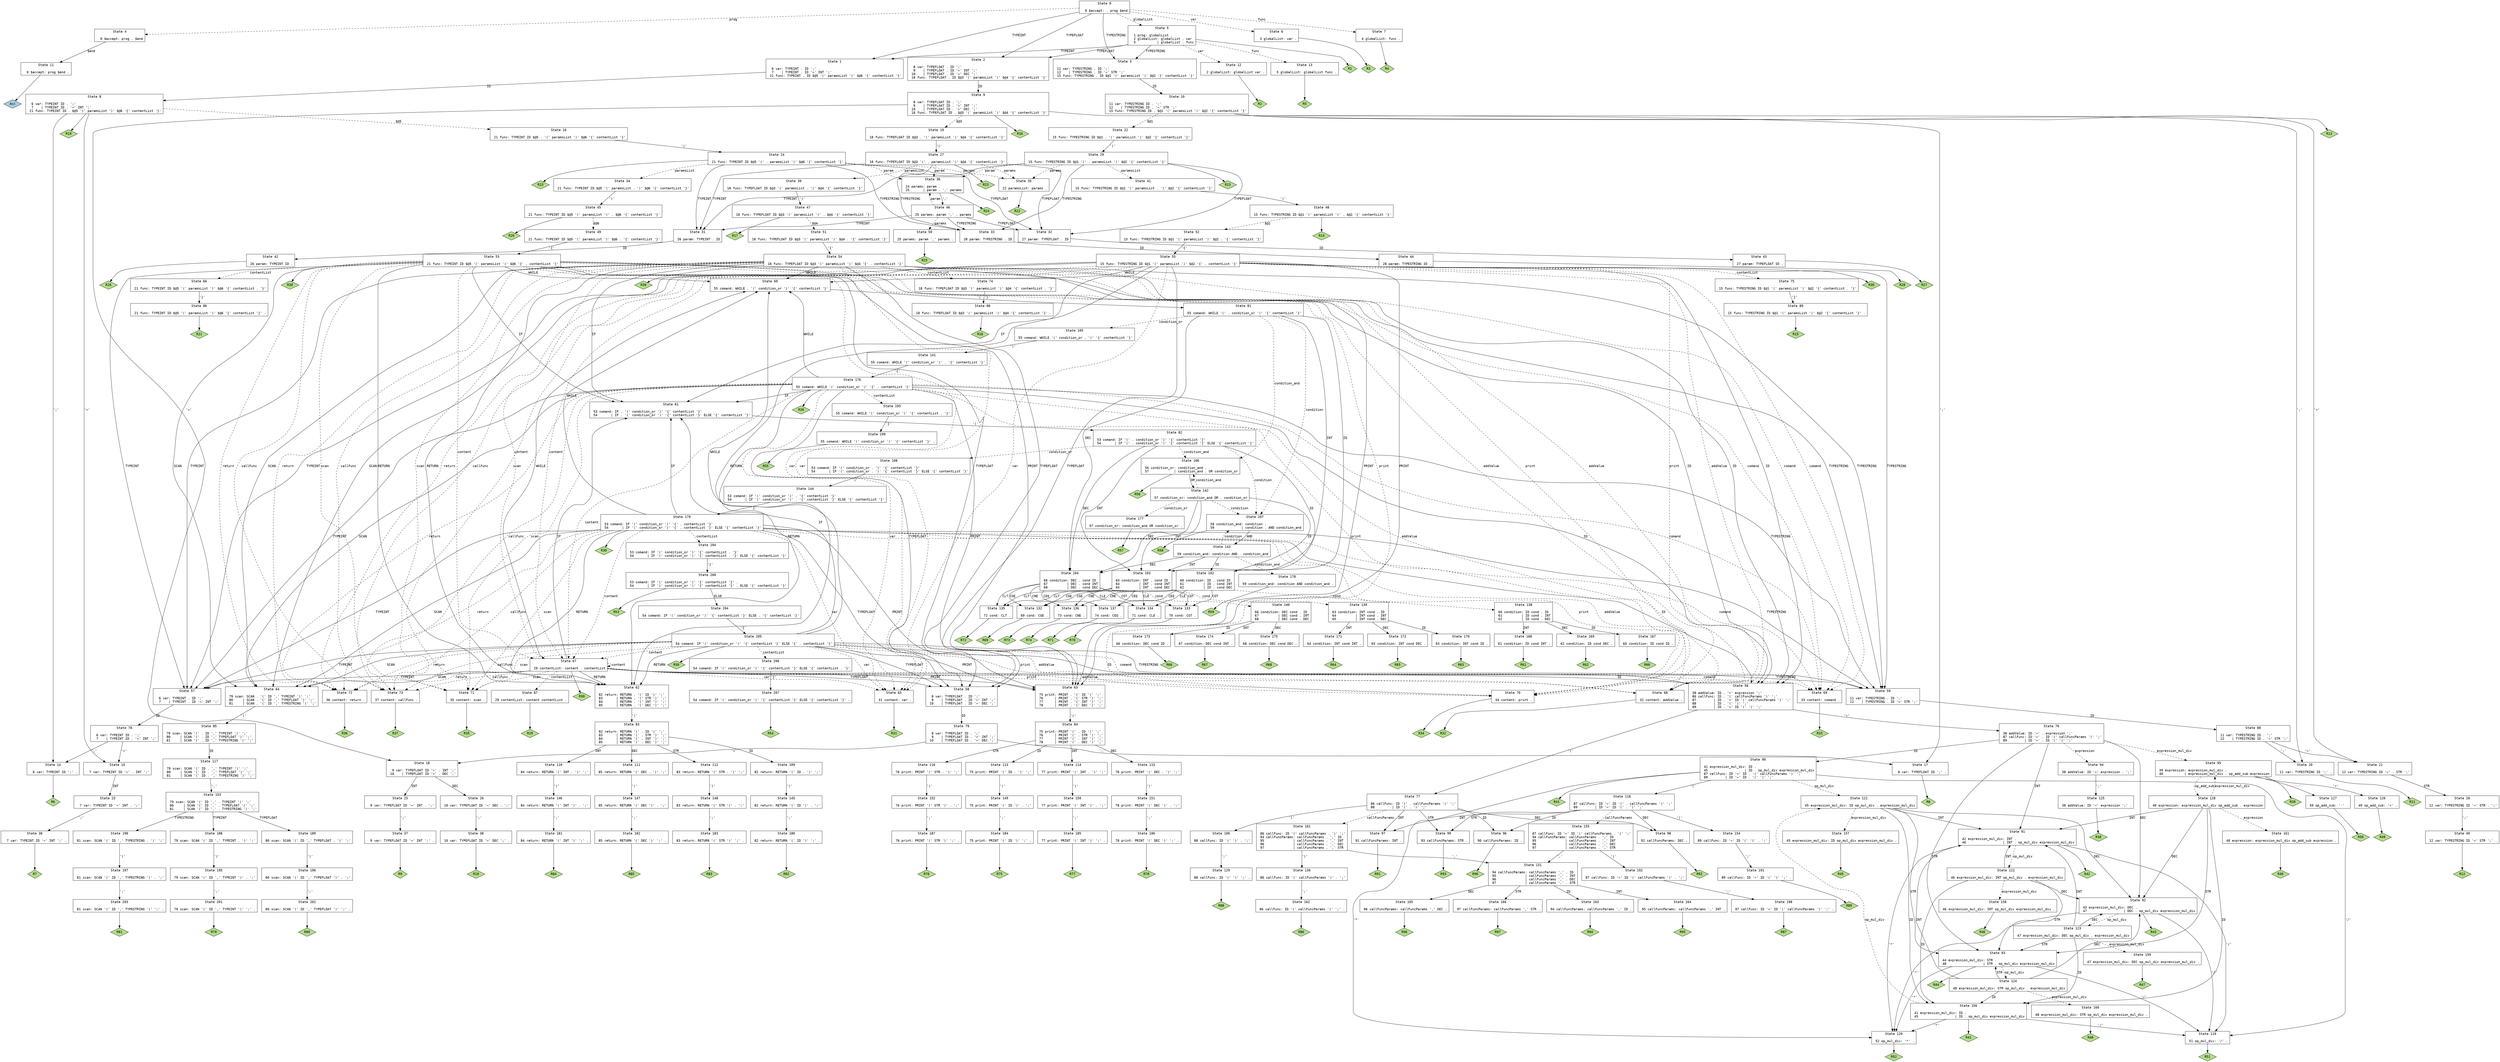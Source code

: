 // Generated by GNU Bison 3.5.1.
// Report bugs to <bug-bison@gnu.org>.
// Home page: <https://www.gnu.org/software/bison/>.

digraph "lang.y"
{
  node [fontname = courier, shape = box, colorscheme = paired6]
  edge [fontname = courier]

  0 [label="State 0\n\l  0 $accept: . prog $end\l"]
  0 -> 1 [style=solid label="TYPEINT"]
  0 -> 2 [style=solid label="TYPEFLOAT"]
  0 -> 3 [style=solid label="TYPESTRING"]
  0 -> 4 [style=dashed label="prog"]
  0 -> 5 [style=dashed label="globalList"]
  0 -> 6 [style=dashed label="var"]
  0 -> 7 [style=dashed label="func"]
  1 [label="State 1\n\l  6 var: TYPEINT . ID ';'\l  7    | TYPEINT . ID '=' INT ';'\l 21 func: TYPEINT . ID $@5 '(' paramsList ')' $@6 '{' contentList '}'\l"]
  1 -> 8 [style=solid label="ID"]
  2 [label="State 2\n\l  8 var: TYPEFLOAT . ID ';'\l  9    | TYPEFLOAT . ID '=' INT ';'\l 10    | TYPEFLOAT . ID '=' DEC ';'\l 18 func: TYPEFLOAT . ID $@3 '(' paramsList ')' $@4 '{' contentList '}'\l"]
  2 -> 9 [style=solid label="ID"]
  3 [label="State 3\n\l 11 var: TYPESTRING . ID ';'\l 12    | TYPESTRING . ID '=' STR ';'\l 15 func: TYPESTRING . ID $@1 '(' paramsList ')' $@2 '{' contentList '}'\l"]
  3 -> 10 [style=solid label="ID"]
  4 [label="State 4\n\l  0 $accept: prog . $end\l"]
  4 -> 11 [style=solid label="$end"]
  5 [label="State 5\n\l  1 prog: globalList .\l  2 globalList: globalList . var\l  5           | globalList . func\l"]
  5 -> 1 [style=solid label="TYPEINT"]
  5 -> 2 [style=solid label="TYPEFLOAT"]
  5 -> 3 [style=solid label="TYPESTRING"]
  5 -> 12 [style=dashed label="var"]
  5 -> 13 [style=dashed label="func"]
  5 -> "5R1" [style=solid]
 "5R1" [label="R1", fillcolor=3, shape=diamond, style=filled]
  6 [label="State 6\n\l  3 globalList: var .\l"]
  6 -> "6R3" [style=solid]
 "6R3" [label="R3", fillcolor=3, shape=diamond, style=filled]
  7 [label="State 7\n\l  4 globalList: func .\l"]
  7 -> "7R4" [style=solid]
 "7R4" [label="R4", fillcolor=3, shape=diamond, style=filled]
  8 [label="State 8\n\l  6 var: TYPEINT ID . ';'\l  7    | TYPEINT ID . '=' INT ';'\l 21 func: TYPEINT ID . $@5 '(' paramsList ')' $@6 '{' contentList '}'\l"]
  8 -> 14 [style=solid label="';'"]
  8 -> 15 [style=solid label="'='"]
  8 -> 16 [style=dashed label="$@5"]
  8 -> "8R19" [style=solid]
 "8R19" [label="R19", fillcolor=3, shape=diamond, style=filled]
  9 [label="State 9\n\l  8 var: TYPEFLOAT ID . ';'\l  9    | TYPEFLOAT ID . '=' INT ';'\l 10    | TYPEFLOAT ID . '=' DEC ';'\l 18 func: TYPEFLOAT ID . $@3 '(' paramsList ')' $@4 '{' contentList '}'\l"]
  9 -> 17 [style=solid label="';'"]
  9 -> 18 [style=solid label="'='"]
  9 -> 19 [style=dashed label="$@3"]
  9 -> "9R16" [style=solid]
 "9R16" [label="R16", fillcolor=3, shape=diamond, style=filled]
  10 [label="State 10\n\l 11 var: TYPESTRING ID . ';'\l 12    | TYPESTRING ID . '=' STR ';'\l 15 func: TYPESTRING ID . $@1 '(' paramsList ')' $@2 '{' contentList '}'\l"]
  10 -> 20 [style=solid label="';'"]
  10 -> 21 [style=solid label="'='"]
  10 -> 22 [style=dashed label="$@1"]
  10 -> "10R13" [style=solid]
 "10R13" [label="R13", fillcolor=3, shape=diamond, style=filled]
  11 [label="State 11\n\l  0 $accept: prog $end .\l"]
  11 -> "11R0" [style=solid]
 "11R0" [label="Acc", fillcolor=1, shape=diamond, style=filled]
  12 [label="State 12\n\l  2 globalList: globalList var .\l"]
  12 -> "12R2" [style=solid]
 "12R2" [label="R2", fillcolor=3, shape=diamond, style=filled]
  13 [label="State 13\n\l  5 globalList: globalList func .\l"]
  13 -> "13R5" [style=solid]
 "13R5" [label="R5", fillcolor=3, shape=diamond, style=filled]
  14 [label="State 14\n\l  6 var: TYPEINT ID ';' .\l"]
  14 -> "14R6" [style=solid]
 "14R6" [label="R6", fillcolor=3, shape=diamond, style=filled]
  15 [label="State 15\n\l  7 var: TYPEINT ID '=' . INT ';'\l"]
  15 -> 23 [style=solid label="INT"]
  16 [label="State 16\n\l 21 func: TYPEINT ID $@5 . '(' paramsList ')' $@6 '{' contentList '}'\l"]
  16 -> 24 [style=solid label="'('"]
  17 [label="State 17\n\l  8 var: TYPEFLOAT ID ';' .\l"]
  17 -> "17R8" [style=solid]
 "17R8" [label="R8", fillcolor=3, shape=diamond, style=filled]
  18 [label="State 18\n\l  9 var: TYPEFLOAT ID '=' . INT ';'\l 10    | TYPEFLOAT ID '=' . DEC ';'\l"]
  18 -> 25 [style=solid label="INT"]
  18 -> 26 [style=solid label="DEC"]
  19 [label="State 19\n\l 18 func: TYPEFLOAT ID $@3 . '(' paramsList ')' $@4 '{' contentList '}'\l"]
  19 -> 27 [style=solid label="'('"]
  20 [label="State 20\n\l 11 var: TYPESTRING ID ';' .\l"]
  20 -> "20R11" [style=solid]
 "20R11" [label="R11", fillcolor=3, shape=diamond, style=filled]
  21 [label="State 21\n\l 12 var: TYPESTRING ID '=' . STR ';'\l"]
  21 -> 28 [style=solid label="STR"]
  22 [label="State 22\n\l 15 func: TYPESTRING ID $@1 . '(' paramsList ')' $@2 '{' contentList '}'\l"]
  22 -> 29 [style=solid label="'('"]
  23 [label="State 23\n\l  7 var: TYPEINT ID '=' INT . ';'\l"]
  23 -> 30 [style=solid label="';'"]
  24 [label="State 24\n\l 21 func: TYPEINT ID $@5 '(' . paramsList ')' $@6 '{' contentList '}'\l"]
  24 -> 31 [style=solid label="TYPEINT"]
  24 -> 32 [style=solid label="TYPEFLOAT"]
  24 -> 33 [style=solid label="TYPESTRING"]
  24 -> 34 [style=dashed label="paramsList"]
  24 -> 35 [style=dashed label="params"]
  24 -> 36 [style=dashed label="param"]
  24 -> "24R23" [style=solid]
 "24R23" [label="R23", fillcolor=3, shape=diamond, style=filled]
  25 [label="State 25\n\l  9 var: TYPEFLOAT ID '=' INT . ';'\l"]
  25 -> 37 [style=solid label="';'"]
  26 [label="State 26\n\l 10 var: TYPEFLOAT ID '=' DEC . ';'\l"]
  26 -> 38 [style=solid label="';'"]
  27 [label="State 27\n\l 18 func: TYPEFLOAT ID $@3 '(' . paramsList ')' $@4 '{' contentList '}'\l"]
  27 -> 31 [style=solid label="TYPEINT"]
  27 -> 32 [style=solid label="TYPEFLOAT"]
  27 -> 33 [style=solid label="TYPESTRING"]
  27 -> 39 [style=dashed label="paramsList"]
  27 -> 35 [style=dashed label="params"]
  27 -> 36 [style=dashed label="param"]
  27 -> "27R23" [style=solid]
 "27R23" [label="R23", fillcolor=3, shape=diamond, style=filled]
  28 [label="State 28\n\l 12 var: TYPESTRING ID '=' STR . ';'\l"]
  28 -> 40 [style=solid label="';'"]
  29 [label="State 29\n\l 15 func: TYPESTRING ID $@1 '(' . paramsList ')' $@2 '{' contentList '}'\l"]
  29 -> 31 [style=solid label="TYPEINT"]
  29 -> 32 [style=solid label="TYPEFLOAT"]
  29 -> 33 [style=solid label="TYPESTRING"]
  29 -> 41 [style=dashed label="paramsList"]
  29 -> 35 [style=dashed label="params"]
  29 -> 36 [style=dashed label="param"]
  29 -> "29R23" [style=solid]
 "29R23" [label="R23", fillcolor=3, shape=diamond, style=filled]
  30 [label="State 30\n\l  7 var: TYPEINT ID '=' INT ';' .\l"]
  30 -> "30R7" [style=solid]
 "30R7" [label="R7", fillcolor=3, shape=diamond, style=filled]
  31 [label="State 31\n\l 26 param: TYPEINT . ID\l"]
  31 -> 42 [style=solid label="ID"]
  32 [label="State 32\n\l 27 param: TYPEFLOAT . ID\l"]
  32 -> 43 [style=solid label="ID"]
  33 [label="State 33\n\l 28 param: TYPESTRING . ID\l"]
  33 -> 44 [style=solid label="ID"]
  34 [label="State 34\n\l 21 func: TYPEINT ID $@5 '(' paramsList . ')' $@6 '{' contentList '}'\l"]
  34 -> 45 [style=solid label="')'"]
  35 [label="State 35\n\l 22 paramsList: params .\l"]
  35 -> "35R22" [style=solid]
 "35R22" [label="R22", fillcolor=3, shape=diamond, style=filled]
  36 [label="State 36\n\l 24 params: param .\l 25       | param . ',' params\l"]
  36 -> 46 [style=solid label="','"]
  36 -> "36R24" [style=solid]
 "36R24" [label="R24", fillcolor=3, shape=diamond, style=filled]
  37 [label="State 37\n\l  9 var: TYPEFLOAT ID '=' INT ';' .\l"]
  37 -> "37R9" [style=solid]
 "37R9" [label="R9", fillcolor=3, shape=diamond, style=filled]
  38 [label="State 38\n\l 10 var: TYPEFLOAT ID '=' DEC ';' .\l"]
  38 -> "38R10" [style=solid]
 "38R10" [label="R10", fillcolor=3, shape=diamond, style=filled]
  39 [label="State 39\n\l 18 func: TYPEFLOAT ID $@3 '(' paramsList . ')' $@4 '{' contentList '}'\l"]
  39 -> 47 [style=solid label="')'"]
  40 [label="State 40\n\l 12 var: TYPESTRING ID '=' STR ';' .\l"]
  40 -> "40R12" [style=solid]
 "40R12" [label="R12", fillcolor=3, shape=diamond, style=filled]
  41 [label="State 41\n\l 15 func: TYPESTRING ID $@1 '(' paramsList . ')' $@2 '{' contentList '}'\l"]
  41 -> 48 [style=solid label="')'"]
  42 [label="State 42\n\l 26 param: TYPEINT ID .\l"]
  42 -> "42R26" [style=solid]
 "42R26" [label="R26", fillcolor=3, shape=diamond, style=filled]
  43 [label="State 43\n\l 27 param: TYPEFLOAT ID .\l"]
  43 -> "43R27" [style=solid]
 "43R27" [label="R27", fillcolor=3, shape=diamond, style=filled]
  44 [label="State 44\n\l 28 param: TYPESTRING ID .\l"]
  44 -> "44R28" [style=solid]
 "44R28" [label="R28", fillcolor=3, shape=diamond, style=filled]
  45 [label="State 45\n\l 21 func: TYPEINT ID $@5 '(' paramsList ')' . $@6 '{' contentList '}'\l"]
  45 -> 49 [style=dashed label="$@6"]
  45 -> "45R20" [style=solid]
 "45R20" [label="R20", fillcolor=3, shape=diamond, style=filled]
  46 [label="State 46\n\l 25 params: param ',' . params\l"]
  46 -> 31 [style=solid label="TYPEINT"]
  46 -> 32 [style=solid label="TYPEFLOAT"]
  46 -> 33 [style=solid label="TYPESTRING"]
  46 -> 50 [style=dashed label="params"]
  46 -> 36 [style=dashed label="param"]
  47 [label="State 47\n\l 18 func: TYPEFLOAT ID $@3 '(' paramsList ')' . $@4 '{' contentList '}'\l"]
  47 -> 51 [style=dashed label="$@4"]
  47 -> "47R17" [style=solid]
 "47R17" [label="R17", fillcolor=3, shape=diamond, style=filled]
  48 [label="State 48\n\l 15 func: TYPESTRING ID $@1 '(' paramsList ')' . $@2 '{' contentList '}'\l"]
  48 -> 52 [style=dashed label="$@2"]
  48 -> "48R14" [style=solid]
 "48R14" [label="R14", fillcolor=3, shape=diamond, style=filled]
  49 [label="State 49\n\l 21 func: TYPEINT ID $@5 '(' paramsList ')' $@6 . '{' contentList '}'\l"]
  49 -> 53 [style=solid label="'{'"]
  50 [label="State 50\n\l 25 params: param ',' params .\l"]
  50 -> "50R25" [style=solid]
 "50R25" [label="R25", fillcolor=3, shape=diamond, style=filled]
  51 [label="State 51\n\l 18 func: TYPEFLOAT ID $@3 '(' paramsList ')' $@4 . '{' contentList '}'\l"]
  51 -> 54 [style=solid label="'{'"]
  52 [label="State 52\n\l 15 func: TYPESTRING ID $@1 '(' paramsList ')' $@2 . '{' contentList '}'\l"]
  52 -> 55 [style=solid label="'{'"]
  53 [label="State 53\n\l 21 func: TYPEINT ID $@5 '(' paramsList ')' $@6 '{' . contentList '}'\l"]
  53 -> 56 [style=solid label="ID"]
  53 -> 57 [style=solid label="TYPEINT"]
  53 -> 58 [style=solid label="TYPEFLOAT"]
  53 -> 59 [style=solid label="TYPESTRING"]
  53 -> 60 [style=solid label="WHILE"]
  53 -> 61 [style=solid label="IF"]
  53 -> 62 [style=solid label="RETURN"]
  53 -> 63 [style=solid label="PRINT"]
  53 -> 64 [style=solid label="SCAN"]
  53 -> 65 [style=dashed label="var"]
  53 -> 66 [style=dashed label="contentList"]
  53 -> 67 [style=dashed label="content"]
  53 -> 68 [style=dashed label="addValue"]
  53 -> 69 [style=dashed label="comand"]
  53 -> 70 [style=dashed label="print"]
  53 -> 71 [style=dashed label="scan"]
  53 -> 72 [style=dashed label="return"]
  53 -> 73 [style=dashed label="callFunc"]
  53 -> "53R30" [style=solid]
 "53R30" [label="R30", fillcolor=3, shape=diamond, style=filled]
  54 [label="State 54\n\l 18 func: TYPEFLOAT ID $@3 '(' paramsList ')' $@4 '{' . contentList '}'\l"]
  54 -> 56 [style=solid label="ID"]
  54 -> 57 [style=solid label="TYPEINT"]
  54 -> 58 [style=solid label="TYPEFLOAT"]
  54 -> 59 [style=solid label="TYPESTRING"]
  54 -> 60 [style=solid label="WHILE"]
  54 -> 61 [style=solid label="IF"]
  54 -> 62 [style=solid label="RETURN"]
  54 -> 63 [style=solid label="PRINT"]
  54 -> 64 [style=solid label="SCAN"]
  54 -> 65 [style=dashed label="var"]
  54 -> 74 [style=dashed label="contentList"]
  54 -> 67 [style=dashed label="content"]
  54 -> 68 [style=dashed label="addValue"]
  54 -> 69 [style=dashed label="comand"]
  54 -> 70 [style=dashed label="print"]
  54 -> 71 [style=dashed label="scan"]
  54 -> 72 [style=dashed label="return"]
  54 -> 73 [style=dashed label="callFunc"]
  54 -> "54R30" [style=solid]
 "54R30" [label="R30", fillcolor=3, shape=diamond, style=filled]
  55 [label="State 55\n\l 15 func: TYPESTRING ID $@1 '(' paramsList ')' $@2 '{' . contentList '}'\l"]
  55 -> 56 [style=solid label="ID"]
  55 -> 57 [style=solid label="TYPEINT"]
  55 -> 58 [style=solid label="TYPEFLOAT"]
  55 -> 59 [style=solid label="TYPESTRING"]
  55 -> 60 [style=solid label="WHILE"]
  55 -> 61 [style=solid label="IF"]
  55 -> 62 [style=solid label="RETURN"]
  55 -> 63 [style=solid label="PRINT"]
  55 -> 64 [style=solid label="SCAN"]
  55 -> 65 [style=dashed label="var"]
  55 -> 75 [style=dashed label="contentList"]
  55 -> 67 [style=dashed label="content"]
  55 -> 68 [style=dashed label="addValue"]
  55 -> 69 [style=dashed label="comand"]
  55 -> 70 [style=dashed label="print"]
  55 -> 71 [style=dashed label="scan"]
  55 -> 72 [style=dashed label="return"]
  55 -> 73 [style=dashed label="callFunc"]
  55 -> "55R30" [style=solid]
 "55R30" [label="R30", fillcolor=3, shape=diamond, style=filled]
  56 [label="State 56\n\l 38 addValue: ID . '=' expression ';'\l 86 callFunc: ID . '(' callFuncParams ')' ';'\l 87         | ID . '=' ID '(' callFuncParams ')' ';'\l 88         | ID . '(' ')' ';'\l 89         | ID . '=' ID '(' ')' ';'\l"]
  56 -> 76 [style=solid label="'='"]
  56 -> 77 [style=solid label="'('"]
  57 [label="State 57\n\l  6 var: TYPEINT . ID ';'\l  7    | TYPEINT . ID '=' INT ';'\l"]
  57 -> 78 [style=solid label="ID"]
  58 [label="State 58\n\l  8 var: TYPEFLOAT . ID ';'\l  9    | TYPEFLOAT . ID '=' INT ';'\l 10    | TYPEFLOAT . ID '=' DEC ';'\l"]
  58 -> 79 [style=solid label="ID"]
  59 [label="State 59\n\l 11 var: TYPESTRING . ID ';'\l 12    | TYPESTRING . ID '=' STR ';'\l"]
  59 -> 80 [style=solid label="ID"]
  60 [label="State 60\n\l 55 comand: WHILE . '(' condition_or ')' '{' contentList '}'\l"]
  60 -> 81 [style=solid label="'('"]
  61 [label="State 61\n\l 53 comand: IF . '(' condition_or ')' '{' contentList '}'\l 54       | IF . '(' condition_or ')' '{' contentList '}' ELSE '{' contentList '}'\l"]
  61 -> 82 [style=solid label="'('"]
  62 [label="State 62\n\l 82 return: RETURN . '(' ID ')' ';'\l 83       | RETURN . '(' STR ')' ';'\l 84       | RETURN . '(' INT ')' ';'\l 85       | RETURN . '(' DEC ')' ';'\l"]
  62 -> 83 [style=solid label="'('"]
  63 [label="State 63\n\l 75 print: PRINT . '(' ID ')' ';'\l 76      | PRINT . '(' STR ')' ';'\l 77      | PRINT . '(' INT ')' ';'\l 78      | PRINT . '(' DEC ')' ';'\l"]
  63 -> 84 [style=solid label="'('"]
  64 [label="State 64\n\l 79 scan: SCAN . '(' ID ',' TYPEINT ')' ';'\l 80     | SCAN . '(' ID ',' TYPEFLOAT ')' ';'\l 81     | SCAN . '(' ID ',' TYPESTRING ')' ';'\l"]
  64 -> 85 [style=solid label="'('"]
  65 [label="State 65\n\l 31 content: var .\l"]
  65 -> "65R31" [style=solid]
 "65R31" [label="R31", fillcolor=3, shape=diamond, style=filled]
  66 [label="State 66\n\l 21 func: TYPEINT ID $@5 '(' paramsList ')' $@6 '{' contentList . '}'\l"]
  66 -> 86 [style=solid label="'}'"]
  67 [label="State 67\n\l 29 contentList: content . contentList\l"]
  67 -> 56 [style=solid label="ID"]
  67 -> 57 [style=solid label="TYPEINT"]
  67 -> 58 [style=solid label="TYPEFLOAT"]
  67 -> 59 [style=solid label="TYPESTRING"]
  67 -> 60 [style=solid label="WHILE"]
  67 -> 61 [style=solid label="IF"]
  67 -> 62 [style=solid label="RETURN"]
  67 -> 63 [style=solid label="PRINT"]
  67 -> 64 [style=solid label="SCAN"]
  67 -> 65 [style=dashed label="var"]
  67 -> 87 [style=dashed label="contentList"]
  67 -> 67 [style=dashed label="content"]
  67 -> 68 [style=dashed label="addValue"]
  67 -> 69 [style=dashed label="comand"]
  67 -> 70 [style=dashed label="print"]
  67 -> 71 [style=dashed label="scan"]
  67 -> 72 [style=dashed label="return"]
  67 -> 73 [style=dashed label="callFunc"]
  67 -> "67R30" [style=solid]
 "67R30" [label="R30", fillcolor=3, shape=diamond, style=filled]
  68 [label="State 68\n\l 32 content: addValue .\l"]
  68 -> "68R32" [style=solid]
 "68R32" [label="R32", fillcolor=3, shape=diamond, style=filled]
  69 [label="State 69\n\l 33 content: comand .\l"]
  69 -> "69R33" [style=solid]
 "69R33" [label="R33", fillcolor=3, shape=diamond, style=filled]
  70 [label="State 70\n\l 34 content: print .\l"]
  70 -> "70R34" [style=solid]
 "70R34" [label="R34", fillcolor=3, shape=diamond, style=filled]
  71 [label="State 71\n\l 35 content: scan .\l"]
  71 -> "71R35" [style=solid]
 "71R35" [label="R35", fillcolor=3, shape=diamond, style=filled]
  72 [label="State 72\n\l 36 content: return .\l"]
  72 -> "72R36" [style=solid]
 "72R36" [label="R36", fillcolor=3, shape=diamond, style=filled]
  73 [label="State 73\n\l 37 content: callFunc .\l"]
  73 -> "73R37" [style=solid]
 "73R37" [label="R37", fillcolor=3, shape=diamond, style=filled]
  74 [label="State 74\n\l 18 func: TYPEFLOAT ID $@3 '(' paramsList ')' $@4 '{' contentList . '}'\l"]
  74 -> 88 [style=solid label="'}'"]
  75 [label="State 75\n\l 15 func: TYPESTRING ID $@1 '(' paramsList ')' $@2 '{' contentList . '}'\l"]
  75 -> 89 [style=solid label="'}'"]
  76 [label="State 76\n\l 38 addValue: ID '=' . expression ';'\l 87 callFunc: ID '=' . ID '(' callFuncParams ')' ';'\l 89         | ID '=' . ID '(' ')' ';'\l"]
  76 -> 90 [style=solid label="ID"]
  76 -> 91 [style=solid label="INT"]
  76 -> 92 [style=solid label="DEC"]
  76 -> 93 [style=solid label="STR"]
  76 -> 94 [style=dashed label="expression"]
  76 -> 95 [style=dashed label="expression_mul_div"]
  77 [label="State 77\n\l 86 callFunc: ID '(' . callFuncParams ')' ';'\l 88         | ID '(' . ')' ';'\l"]
  77 -> 96 [style=solid label="ID"]
  77 -> 97 [style=solid label="INT"]
  77 -> 98 [style=solid label="DEC"]
  77 -> 99 [style=solid label="STR"]
  77 -> 100 [style=solid label="')'"]
  77 -> 101 [style=dashed label="callFuncParams"]
  78 [label="State 78\n\l  6 var: TYPEINT ID . ';'\l  7    | TYPEINT ID . '=' INT ';'\l"]
  78 -> 14 [style=solid label="';'"]
  78 -> 15 [style=solid label="'='"]
  79 [label="State 79\n\l  8 var: TYPEFLOAT ID . ';'\l  9    | TYPEFLOAT ID . '=' INT ';'\l 10    | TYPEFLOAT ID . '=' DEC ';'\l"]
  79 -> 17 [style=solid label="';'"]
  79 -> 18 [style=solid label="'='"]
  80 [label="State 80\n\l 11 var: TYPESTRING ID . ';'\l 12    | TYPESTRING ID . '=' STR ';'\l"]
  80 -> 20 [style=solid label="';'"]
  80 -> 21 [style=solid label="'='"]
  81 [label="State 81\n\l 55 comand: WHILE '(' . condition_or ')' '{' contentList '}'\l"]
  81 -> 102 [style=solid label="ID"]
  81 -> 103 [style=solid label="INT"]
  81 -> 104 [style=solid label="DEC"]
  81 -> 105 [style=dashed label="condition_or"]
  81 -> 106 [style=dashed label="condition_and"]
  81 -> 107 [style=dashed label="condition"]
  82 [label="State 82\n\l 53 comand: IF '(' . condition_or ')' '{' contentList '}'\l 54       | IF '(' . condition_or ')' '{' contentList '}' ELSE '{' contentList '}'\l"]
  82 -> 102 [style=solid label="ID"]
  82 -> 103 [style=solid label="INT"]
  82 -> 104 [style=solid label="DEC"]
  82 -> 108 [style=dashed label="condition_or"]
  82 -> 106 [style=dashed label="condition_and"]
  82 -> 107 [style=dashed label="condition"]
  83 [label="State 83\n\l 82 return: RETURN '(' . ID ')' ';'\l 83       | RETURN '(' . STR ')' ';'\l 84       | RETURN '(' . INT ')' ';'\l 85       | RETURN '(' . DEC ')' ';'\l"]
  83 -> 109 [style=solid label="ID"]
  83 -> 110 [style=solid label="INT"]
  83 -> 111 [style=solid label="DEC"]
  83 -> 112 [style=solid label="STR"]
  84 [label="State 84\n\l 75 print: PRINT '(' . ID ')' ';'\l 76      | PRINT '(' . STR ')' ';'\l 77      | PRINT '(' . INT ')' ';'\l 78      | PRINT '(' . DEC ')' ';'\l"]
  84 -> 113 [style=solid label="ID"]
  84 -> 114 [style=solid label="INT"]
  84 -> 115 [style=solid label="DEC"]
  84 -> 116 [style=solid label="STR"]
  85 [label="State 85\n\l 79 scan: SCAN '(' . ID ',' TYPEINT ')' ';'\l 80     | SCAN '(' . ID ',' TYPEFLOAT ')' ';'\l 81     | SCAN '(' . ID ',' TYPESTRING ')' ';'\l"]
  85 -> 117 [style=solid label="ID"]
  86 [label="State 86\n\l 21 func: TYPEINT ID $@5 '(' paramsList ')' $@6 '{' contentList '}' .\l"]
  86 -> "86R21" [style=solid]
 "86R21" [label="R21", fillcolor=3, shape=diamond, style=filled]
  87 [label="State 87\n\l 29 contentList: content contentList .\l"]
  87 -> "87R29" [style=solid]
 "87R29" [label="R29", fillcolor=3, shape=diamond, style=filled]
  88 [label="State 88\n\l 18 func: TYPEFLOAT ID $@3 '(' paramsList ')' $@4 '{' contentList '}' .\l"]
  88 -> "88R18" [style=solid]
 "88R18" [label="R18", fillcolor=3, shape=diamond, style=filled]
  89 [label="State 89\n\l 15 func: TYPESTRING ID $@1 '(' paramsList ')' $@2 '{' contentList '}' .\l"]
  89 -> "89R15" [style=solid]
 "89R15" [label="R15", fillcolor=3, shape=diamond, style=filled]
  90 [label="State 90\n\l 41 expression_mul_div: ID .\l 45                   | ID . op_mul_div expression_mul_div\l 87 callFunc: ID '=' ID . '(' callFuncParams ')' ';'\l 89         | ID '=' ID . '(' ')' ';'\l"]
  90 -> 118 [style=solid label="'('"]
  90 -> 119 [style=solid label="'/'"]
  90 -> 120 [style=solid label="'*'"]
  90 -> 121 [style=dashed label="op_mul_div"]
  90 -> "90R41" [style=solid]
 "90R41" [label="R41", fillcolor=3, shape=diamond, style=filled]
  91 [label="State 91\n\l 42 expression_mul_div: INT .\l 46                   | INT . op_mul_div expression_mul_div\l"]
  91 -> 119 [style=solid label="'/'"]
  91 -> 120 [style=solid label="'*'"]
  91 -> 122 [style=dashed label="op_mul_div"]
  91 -> "91R42" [style=solid]
 "91R42" [label="R42", fillcolor=3, shape=diamond, style=filled]
  92 [label="State 92\n\l 43 expression_mul_div: DEC .\l 47                   | DEC . op_mul_div expression_mul_div\l"]
  92 -> 119 [style=solid label="'/'"]
  92 -> 120 [style=solid label="'*'"]
  92 -> 123 [style=dashed label="op_mul_div"]
  92 -> "92R43" [style=solid]
 "92R43" [label="R43", fillcolor=3, shape=diamond, style=filled]
  93 [label="State 93\n\l 44 expression_mul_div: STR .\l 48                   | STR . op_mul_div expression_mul_div\l"]
  93 -> 119 [style=solid label="'/'"]
  93 -> 120 [style=solid label="'*'"]
  93 -> 124 [style=dashed label="op_mul_div"]
  93 -> "93R44" [style=solid]
 "93R44" [label="R44", fillcolor=3, shape=diamond, style=filled]
  94 [label="State 94\n\l 38 addValue: ID '=' expression . ';'\l"]
  94 -> 125 [style=solid label="';'"]
  95 [label="State 95\n\l 39 expression: expression_mul_div .\l 40           | expression_mul_div . op_add_sub expression\l"]
  95 -> 126 [style=solid label="'+'"]
  95 -> 127 [style=solid label="'-'"]
  95 -> 128 [style=dashed label="op_add_sub"]
  95 -> "95R39" [style=solid]
 "95R39" [label="R39", fillcolor=3, shape=diamond, style=filled]
  96 [label="State 96\n\l 90 callFuncParams: ID .\l"]
  96 -> "96R90" [style=solid]
 "96R90" [label="R90", fillcolor=3, shape=diamond, style=filled]
  97 [label="State 97\n\l 91 callFuncParams: INT .\l"]
  97 -> "97R91" [style=solid]
 "97R91" [label="R91", fillcolor=3, shape=diamond, style=filled]
  98 [label="State 98\n\l 92 callFuncParams: DEC .\l"]
  98 -> "98R92" [style=solid]
 "98R92" [label="R92", fillcolor=3, shape=diamond, style=filled]
  99 [label="State 99\n\l 93 callFuncParams: STR .\l"]
  99 -> "99R93" [style=solid]
 "99R93" [label="R93", fillcolor=3, shape=diamond, style=filled]
  100 [label="State 100\n\l 88 callFunc: ID '(' ')' . ';'\l"]
  100 -> 129 [style=solid label="';'"]
  101 [label="State 101\n\l 86 callFunc: ID '(' callFuncParams . ')' ';'\l 94 callFuncParams: callFuncParams . ',' ID\l 95               | callFuncParams . ',' INT\l 96               | callFuncParams . ',' DEC\l 97               | callFuncParams . ',' STR\l"]
  101 -> 130 [style=solid label="')'"]
  101 -> 131 [style=solid label="','"]
  102 [label="State 102\n\l 60 condition: ID . cond ID\l 61          | ID . cond INT\l 62          | ID . cond DEC\l"]
  102 -> 132 [style=solid label="CGE"]
  102 -> 133 [style=solid label="CGT"]
  102 -> 134 [style=solid label="CLE"]
  102 -> 135 [style=solid label="CLT"]
  102 -> 136 [style=solid label="CNE"]
  102 -> 137 [style=solid label="CEQ"]
  102 -> 138 [style=dashed label="cond"]
  103 [label="State 103\n\l 63 condition: INT . cond ID\l 64          | INT . cond INT\l 65          | INT . cond DEC\l"]
  103 -> 132 [style=solid label="CGE"]
  103 -> 133 [style=solid label="CGT"]
  103 -> 134 [style=solid label="CLE"]
  103 -> 135 [style=solid label="CLT"]
  103 -> 136 [style=solid label="CNE"]
  103 -> 137 [style=solid label="CEQ"]
  103 -> 139 [style=dashed label="cond"]
  104 [label="State 104\n\l 66 condition: DEC . cond ID\l 67          | DEC . cond INT\l 68          | DEC . cond DEC\l"]
  104 -> 132 [style=solid label="CGE"]
  104 -> 133 [style=solid label="CGT"]
  104 -> 134 [style=solid label="CLE"]
  104 -> 135 [style=solid label="CLT"]
  104 -> 136 [style=solid label="CNE"]
  104 -> 137 [style=solid label="CEQ"]
  104 -> 140 [style=dashed label="cond"]
  105 [label="State 105\n\l 55 comand: WHILE '(' condition_or . ')' '{' contentList '}'\l"]
  105 -> 141 [style=solid label="')'"]
  106 [label="State 106\n\l 56 condition_or: condition_and .\l 57             | condition_and . OR condition_or\l"]
  106 -> 142 [style=solid label="OR"]
  106 -> "106R56" [style=solid]
 "106R56" [label="R56", fillcolor=3, shape=diamond, style=filled]
  107 [label="State 107\n\l 58 condition_and: condition .\l 59              | condition . AND condition_and\l"]
  107 -> 143 [style=solid label="AND"]
  107 -> "107R58" [style=solid]
 "107R58" [label="R58", fillcolor=3, shape=diamond, style=filled]
  108 [label="State 108\n\l 53 comand: IF '(' condition_or . ')' '{' contentList '}'\l 54       | IF '(' condition_or . ')' '{' contentList '}' ELSE '{' contentList '}'\l"]
  108 -> 144 [style=solid label="')'"]
  109 [label="State 109\n\l 82 return: RETURN '(' ID . ')' ';'\l"]
  109 -> 145 [style=solid label="')'"]
  110 [label="State 110\n\l 84 return: RETURN '(' INT . ')' ';'\l"]
  110 -> 146 [style=solid label="')'"]
  111 [label="State 111\n\l 85 return: RETURN '(' DEC . ')' ';'\l"]
  111 -> 147 [style=solid label="')'"]
  112 [label="State 112\n\l 83 return: RETURN '(' STR . ')' ';'\l"]
  112 -> 148 [style=solid label="')'"]
  113 [label="State 113\n\l 75 print: PRINT '(' ID . ')' ';'\l"]
  113 -> 149 [style=solid label="')'"]
  114 [label="State 114\n\l 77 print: PRINT '(' INT . ')' ';'\l"]
  114 -> 150 [style=solid label="')'"]
  115 [label="State 115\n\l 78 print: PRINT '(' DEC . ')' ';'\l"]
  115 -> 151 [style=solid label="')'"]
  116 [label="State 116\n\l 76 print: PRINT '(' STR . ')' ';'\l"]
  116 -> 152 [style=solid label="')'"]
  117 [label="State 117\n\l 79 scan: SCAN '(' ID . ',' TYPEINT ')' ';'\l 80     | SCAN '(' ID . ',' TYPEFLOAT ')' ';'\l 81     | SCAN '(' ID . ',' TYPESTRING ')' ';'\l"]
  117 -> 153 [style=solid label="','"]
  118 [label="State 118\n\l 87 callFunc: ID '=' ID '(' . callFuncParams ')' ';'\l 89         | ID '=' ID '(' . ')' ';'\l"]
  118 -> 96 [style=solid label="ID"]
  118 -> 97 [style=solid label="INT"]
  118 -> 98 [style=solid label="DEC"]
  118 -> 99 [style=solid label="STR"]
  118 -> 154 [style=solid label="')'"]
  118 -> 155 [style=dashed label="callFuncParams"]
  119 [label="State 119\n\l 51 op_mul_div: '/' .\l"]
  119 -> "119R51" [style=solid]
 "119R51" [label="R51", fillcolor=3, shape=diamond, style=filled]
  120 [label="State 120\n\l 52 op_mul_div: '*' .\l"]
  120 -> "120R52" [style=solid]
 "120R52" [label="R52", fillcolor=3, shape=diamond, style=filled]
  121 [label="State 121\n\l 45 expression_mul_div: ID op_mul_div . expression_mul_div\l"]
  121 -> 156 [style=solid label="ID"]
  121 -> 91 [style=solid label="INT"]
  121 -> 92 [style=solid label="DEC"]
  121 -> 93 [style=solid label="STR"]
  121 -> 157 [style=dashed label="expression_mul_div"]
  122 [label="State 122\n\l 46 expression_mul_div: INT op_mul_div . expression_mul_div\l"]
  122 -> 156 [style=solid label="ID"]
  122 -> 91 [style=solid label="INT"]
  122 -> 92 [style=solid label="DEC"]
  122 -> 93 [style=solid label="STR"]
  122 -> 158 [style=dashed label="expression_mul_div"]
  123 [label="State 123\n\l 47 expression_mul_div: DEC op_mul_div . expression_mul_div\l"]
  123 -> 156 [style=solid label="ID"]
  123 -> 91 [style=solid label="INT"]
  123 -> 92 [style=solid label="DEC"]
  123 -> 93 [style=solid label="STR"]
  123 -> 159 [style=dashed label="expression_mul_div"]
  124 [label="State 124\n\l 48 expression_mul_div: STR op_mul_div . expression_mul_div\l"]
  124 -> 156 [style=solid label="ID"]
  124 -> 91 [style=solid label="INT"]
  124 -> 92 [style=solid label="DEC"]
  124 -> 93 [style=solid label="STR"]
  124 -> 160 [style=dashed label="expression_mul_div"]
  125 [label="State 125\n\l 38 addValue: ID '=' expression ';' .\l"]
  125 -> "125R38" [style=solid]
 "125R38" [label="R38", fillcolor=3, shape=diamond, style=filled]
  126 [label="State 126\n\l 49 op_add_sub: '+' .\l"]
  126 -> "126R49" [style=solid]
 "126R49" [label="R49", fillcolor=3, shape=diamond, style=filled]
  127 [label="State 127\n\l 50 op_add_sub: '-' .\l"]
  127 -> "127R50" [style=solid]
 "127R50" [label="R50", fillcolor=3, shape=diamond, style=filled]
  128 [label="State 128\n\l 40 expression: expression_mul_div op_add_sub . expression\l"]
  128 -> 156 [style=solid label="ID"]
  128 -> 91 [style=solid label="INT"]
  128 -> 92 [style=solid label="DEC"]
  128 -> 93 [style=solid label="STR"]
  128 -> 161 [style=dashed label="expression"]
  128 -> 95 [style=dashed label="expression_mul_div"]
  129 [label="State 129\n\l 88 callFunc: ID '(' ')' ';' .\l"]
  129 -> "129R88" [style=solid]
 "129R88" [label="R88", fillcolor=3, shape=diamond, style=filled]
  130 [label="State 130\n\l 86 callFunc: ID '(' callFuncParams ')' . ';'\l"]
  130 -> 162 [style=solid label="';'"]
  131 [label="State 131\n\l 94 callFuncParams: callFuncParams ',' . ID\l 95               | callFuncParams ',' . INT\l 96               | callFuncParams ',' . DEC\l 97               | callFuncParams ',' . STR\l"]
  131 -> 163 [style=solid label="ID"]
  131 -> 164 [style=solid label="INT"]
  131 -> 165 [style=solid label="DEC"]
  131 -> 166 [style=solid label="STR"]
  132 [label="State 132\n\l 69 cond: CGE .\l"]
  132 -> "132R69" [style=solid]
 "132R69" [label="R69", fillcolor=3, shape=diamond, style=filled]
  133 [label="State 133\n\l 70 cond: CGT .\l"]
  133 -> "133R70" [style=solid]
 "133R70" [label="R70", fillcolor=3, shape=diamond, style=filled]
  134 [label="State 134\n\l 71 cond: CLE .\l"]
  134 -> "134R71" [style=solid]
 "134R71" [label="R71", fillcolor=3, shape=diamond, style=filled]
  135 [label="State 135\n\l 72 cond: CLT .\l"]
  135 -> "135R72" [style=solid]
 "135R72" [label="R72", fillcolor=3, shape=diamond, style=filled]
  136 [label="State 136\n\l 73 cond: CNE .\l"]
  136 -> "136R73" [style=solid]
 "136R73" [label="R73", fillcolor=3, shape=diamond, style=filled]
  137 [label="State 137\n\l 74 cond: CEQ .\l"]
  137 -> "137R74" [style=solid]
 "137R74" [label="R74", fillcolor=3, shape=diamond, style=filled]
  138 [label="State 138\n\l 60 condition: ID cond . ID\l 61          | ID cond . INT\l 62          | ID cond . DEC\l"]
  138 -> 167 [style=solid label="ID"]
  138 -> 168 [style=solid label="INT"]
  138 -> 169 [style=solid label="DEC"]
  139 [label="State 139\n\l 63 condition: INT cond . ID\l 64          | INT cond . INT\l 65          | INT cond . DEC\l"]
  139 -> 170 [style=solid label="ID"]
  139 -> 171 [style=solid label="INT"]
  139 -> 172 [style=solid label="DEC"]
  140 [label="State 140\n\l 66 condition: DEC cond . ID\l 67          | DEC cond . INT\l 68          | DEC cond . DEC\l"]
  140 -> 173 [style=solid label="ID"]
  140 -> 174 [style=solid label="INT"]
  140 -> 175 [style=solid label="DEC"]
  141 [label="State 141\n\l 55 comand: WHILE '(' condition_or ')' . '{' contentList '}'\l"]
  141 -> 176 [style=solid label="'{'"]
  142 [label="State 142\n\l 57 condition_or: condition_and OR . condition_or\l"]
  142 -> 102 [style=solid label="ID"]
  142 -> 103 [style=solid label="INT"]
  142 -> 104 [style=solid label="DEC"]
  142 -> 177 [style=dashed label="condition_or"]
  142 -> 106 [style=dashed label="condition_and"]
  142 -> 107 [style=dashed label="condition"]
  143 [label="State 143\n\l 59 condition_and: condition AND . condition_and\l"]
  143 -> 102 [style=solid label="ID"]
  143 -> 103 [style=solid label="INT"]
  143 -> 104 [style=solid label="DEC"]
  143 -> 178 [style=dashed label="condition_and"]
  143 -> 107 [style=dashed label="condition"]
  144 [label="State 144\n\l 53 comand: IF '(' condition_or ')' . '{' contentList '}'\l 54       | IF '(' condition_or ')' . '{' contentList '}' ELSE '{' contentList '}'\l"]
  144 -> 179 [style=solid label="'{'"]
  145 [label="State 145\n\l 82 return: RETURN '(' ID ')' . ';'\l"]
  145 -> 180 [style=solid label="';'"]
  146 [label="State 146\n\l 84 return: RETURN '(' INT ')' . ';'\l"]
  146 -> 181 [style=solid label="';'"]
  147 [label="State 147\n\l 85 return: RETURN '(' DEC ')' . ';'\l"]
  147 -> 182 [style=solid label="';'"]
  148 [label="State 148\n\l 83 return: RETURN '(' STR ')' . ';'\l"]
  148 -> 183 [style=solid label="';'"]
  149 [label="State 149\n\l 75 print: PRINT '(' ID ')' . ';'\l"]
  149 -> 184 [style=solid label="';'"]
  150 [label="State 150\n\l 77 print: PRINT '(' INT ')' . ';'\l"]
  150 -> 185 [style=solid label="';'"]
  151 [label="State 151\n\l 78 print: PRINT '(' DEC ')' . ';'\l"]
  151 -> 186 [style=solid label="';'"]
  152 [label="State 152\n\l 76 print: PRINT '(' STR ')' . ';'\l"]
  152 -> 187 [style=solid label="';'"]
  153 [label="State 153\n\l 79 scan: SCAN '(' ID ',' . TYPEINT ')' ';'\l 80     | SCAN '(' ID ',' . TYPEFLOAT ')' ';'\l 81     | SCAN '(' ID ',' . TYPESTRING ')' ';'\l"]
  153 -> 188 [style=solid label="TYPEINT"]
  153 -> 189 [style=solid label="TYPEFLOAT"]
  153 -> 190 [style=solid label="TYPESTRING"]
  154 [label="State 154\n\l 89 callFunc: ID '=' ID '(' ')' . ';'\l"]
  154 -> 191 [style=solid label="';'"]
  155 [label="State 155\n\l 87 callFunc: ID '=' ID '(' callFuncParams . ')' ';'\l 94 callFuncParams: callFuncParams . ',' ID\l 95               | callFuncParams . ',' INT\l 96               | callFuncParams . ',' DEC\l 97               | callFuncParams . ',' STR\l"]
  155 -> 192 [style=solid label="')'"]
  155 -> 131 [style=solid label="','"]
  156 [label="State 156\n\l 41 expression_mul_div: ID .\l 45                   | ID . op_mul_div expression_mul_div\l"]
  156 -> 119 [style=solid label="'/'"]
  156 -> 120 [style=solid label="'*'"]
  156 -> 121 [style=dashed label="op_mul_div"]
  156 -> "156R41" [style=solid]
 "156R41" [label="R41", fillcolor=3, shape=diamond, style=filled]
  157 [label="State 157\n\l 45 expression_mul_div: ID op_mul_div expression_mul_div .\l"]
  157 -> "157R45" [style=solid]
 "157R45" [label="R45", fillcolor=3, shape=diamond, style=filled]
  158 [label="State 158\n\l 46 expression_mul_div: INT op_mul_div expression_mul_div .\l"]
  158 -> "158R46" [style=solid]
 "158R46" [label="R46", fillcolor=3, shape=diamond, style=filled]
  159 [label="State 159\n\l 47 expression_mul_div: DEC op_mul_div expression_mul_div .\l"]
  159 -> "159R47" [style=solid]
 "159R47" [label="R47", fillcolor=3, shape=diamond, style=filled]
  160 [label="State 160\n\l 48 expression_mul_div: STR op_mul_div expression_mul_div .\l"]
  160 -> "160R48" [style=solid]
 "160R48" [label="R48", fillcolor=3, shape=diamond, style=filled]
  161 [label="State 161\n\l 40 expression: expression_mul_div op_add_sub expression .\l"]
  161 -> "161R40" [style=solid]
 "161R40" [label="R40", fillcolor=3, shape=diamond, style=filled]
  162 [label="State 162\n\l 86 callFunc: ID '(' callFuncParams ')' ';' .\l"]
  162 -> "162R86" [style=solid]
 "162R86" [label="R86", fillcolor=3, shape=diamond, style=filled]
  163 [label="State 163\n\l 94 callFuncParams: callFuncParams ',' ID .\l"]
  163 -> "163R94" [style=solid]
 "163R94" [label="R94", fillcolor=3, shape=diamond, style=filled]
  164 [label="State 164\n\l 95 callFuncParams: callFuncParams ',' INT .\l"]
  164 -> "164R95" [style=solid]
 "164R95" [label="R95", fillcolor=3, shape=diamond, style=filled]
  165 [label="State 165\n\l 96 callFuncParams: callFuncParams ',' DEC .\l"]
  165 -> "165R96" [style=solid]
 "165R96" [label="R96", fillcolor=3, shape=diamond, style=filled]
  166 [label="State 166\n\l 97 callFuncParams: callFuncParams ',' STR .\l"]
  166 -> "166R97" [style=solid]
 "166R97" [label="R97", fillcolor=3, shape=diamond, style=filled]
  167 [label="State 167\n\l 60 condition: ID cond ID .\l"]
  167 -> "167R60" [style=solid]
 "167R60" [label="R60", fillcolor=3, shape=diamond, style=filled]
  168 [label="State 168\n\l 61 condition: ID cond INT .\l"]
  168 -> "168R61" [style=solid]
 "168R61" [label="R61", fillcolor=3, shape=diamond, style=filled]
  169 [label="State 169\n\l 62 condition: ID cond DEC .\l"]
  169 -> "169R62" [style=solid]
 "169R62" [label="R62", fillcolor=3, shape=diamond, style=filled]
  170 [label="State 170\n\l 63 condition: INT cond ID .\l"]
  170 -> "170R63" [style=solid]
 "170R63" [label="R63", fillcolor=3, shape=diamond, style=filled]
  171 [label="State 171\n\l 64 condition: INT cond INT .\l"]
  171 -> "171R64" [style=solid]
 "171R64" [label="R64", fillcolor=3, shape=diamond, style=filled]
  172 [label="State 172\n\l 65 condition: INT cond DEC .\l"]
  172 -> "172R65" [style=solid]
 "172R65" [label="R65", fillcolor=3, shape=diamond, style=filled]
  173 [label="State 173\n\l 66 condition: DEC cond ID .\l"]
  173 -> "173R66" [style=solid]
 "173R66" [label="R66", fillcolor=3, shape=diamond, style=filled]
  174 [label="State 174\n\l 67 condition: DEC cond INT .\l"]
  174 -> "174R67" [style=solid]
 "174R67" [label="R67", fillcolor=3, shape=diamond, style=filled]
  175 [label="State 175\n\l 68 condition: DEC cond DEC .\l"]
  175 -> "175R68" [style=solid]
 "175R68" [label="R68", fillcolor=3, shape=diamond, style=filled]
  176 [label="State 176\n\l 55 comand: WHILE '(' condition_or ')' '{' . contentList '}'\l"]
  176 -> 56 [style=solid label="ID"]
  176 -> 57 [style=solid label="TYPEINT"]
  176 -> 58 [style=solid label="TYPEFLOAT"]
  176 -> 59 [style=solid label="TYPESTRING"]
  176 -> 60 [style=solid label="WHILE"]
  176 -> 61 [style=solid label="IF"]
  176 -> 62 [style=solid label="RETURN"]
  176 -> 63 [style=solid label="PRINT"]
  176 -> 64 [style=solid label="SCAN"]
  176 -> 65 [style=dashed label="var"]
  176 -> 193 [style=dashed label="contentList"]
  176 -> 67 [style=dashed label="content"]
  176 -> 68 [style=dashed label="addValue"]
  176 -> 69 [style=dashed label="comand"]
  176 -> 70 [style=dashed label="print"]
  176 -> 71 [style=dashed label="scan"]
  176 -> 72 [style=dashed label="return"]
  176 -> 73 [style=dashed label="callFunc"]
  176 -> "176R30" [style=solid]
 "176R30" [label="R30", fillcolor=3, shape=diamond, style=filled]
  177 [label="State 177\n\l 57 condition_or: condition_and OR condition_or .\l"]
  177 -> "177R57" [style=solid]
 "177R57" [label="R57", fillcolor=3, shape=diamond, style=filled]
  178 [label="State 178\n\l 59 condition_and: condition AND condition_and .\l"]
  178 -> "178R59" [style=solid]
 "178R59" [label="R59", fillcolor=3, shape=diamond, style=filled]
  179 [label="State 179\n\l 53 comand: IF '(' condition_or ')' '{' . contentList '}'\l 54       | IF '(' condition_or ')' '{' . contentList '}' ELSE '{' contentList '}'\l"]
  179 -> 56 [style=solid label="ID"]
  179 -> 57 [style=solid label="TYPEINT"]
  179 -> 58 [style=solid label="TYPEFLOAT"]
  179 -> 59 [style=solid label="TYPESTRING"]
  179 -> 60 [style=solid label="WHILE"]
  179 -> 61 [style=solid label="IF"]
  179 -> 62 [style=solid label="RETURN"]
  179 -> 63 [style=solid label="PRINT"]
  179 -> 64 [style=solid label="SCAN"]
  179 -> 65 [style=dashed label="var"]
  179 -> 194 [style=dashed label="contentList"]
  179 -> 67 [style=dashed label="content"]
  179 -> 68 [style=dashed label="addValue"]
  179 -> 69 [style=dashed label="comand"]
  179 -> 70 [style=dashed label="print"]
  179 -> 71 [style=dashed label="scan"]
  179 -> 72 [style=dashed label="return"]
  179 -> 73 [style=dashed label="callFunc"]
  179 -> "179R30" [style=solid]
 "179R30" [label="R30", fillcolor=3, shape=diamond, style=filled]
  180 [label="State 180\n\l 82 return: RETURN '(' ID ')' ';' .\l"]
  180 -> "180R82" [style=solid]
 "180R82" [label="R82", fillcolor=3, shape=diamond, style=filled]
  181 [label="State 181\n\l 84 return: RETURN '(' INT ')' ';' .\l"]
  181 -> "181R84" [style=solid]
 "181R84" [label="R84", fillcolor=3, shape=diamond, style=filled]
  182 [label="State 182\n\l 85 return: RETURN '(' DEC ')' ';' .\l"]
  182 -> "182R85" [style=solid]
 "182R85" [label="R85", fillcolor=3, shape=diamond, style=filled]
  183 [label="State 183\n\l 83 return: RETURN '(' STR ')' ';' .\l"]
  183 -> "183R83" [style=solid]
 "183R83" [label="R83", fillcolor=3, shape=diamond, style=filled]
  184 [label="State 184\n\l 75 print: PRINT '(' ID ')' ';' .\l"]
  184 -> "184R75" [style=solid]
 "184R75" [label="R75", fillcolor=3, shape=diamond, style=filled]
  185 [label="State 185\n\l 77 print: PRINT '(' INT ')' ';' .\l"]
  185 -> "185R77" [style=solid]
 "185R77" [label="R77", fillcolor=3, shape=diamond, style=filled]
  186 [label="State 186\n\l 78 print: PRINT '(' DEC ')' ';' .\l"]
  186 -> "186R78" [style=solid]
 "186R78" [label="R78", fillcolor=3, shape=diamond, style=filled]
  187 [label="State 187\n\l 76 print: PRINT '(' STR ')' ';' .\l"]
  187 -> "187R76" [style=solid]
 "187R76" [label="R76", fillcolor=3, shape=diamond, style=filled]
  188 [label="State 188\n\l 79 scan: SCAN '(' ID ',' TYPEINT . ')' ';'\l"]
  188 -> 195 [style=solid label="')'"]
  189 [label="State 189\n\l 80 scan: SCAN '(' ID ',' TYPEFLOAT . ')' ';'\l"]
  189 -> 196 [style=solid label="')'"]
  190 [label="State 190\n\l 81 scan: SCAN '(' ID ',' TYPESTRING . ')' ';'\l"]
  190 -> 197 [style=solid label="')'"]
  191 [label="State 191\n\l 89 callFunc: ID '=' ID '(' ')' ';' .\l"]
  191 -> "191R89" [style=solid]
 "191R89" [label="R89", fillcolor=3, shape=diamond, style=filled]
  192 [label="State 192\n\l 87 callFunc: ID '=' ID '(' callFuncParams ')' . ';'\l"]
  192 -> 198 [style=solid label="';'"]
  193 [label="State 193\n\l 55 comand: WHILE '(' condition_or ')' '{' contentList . '}'\l"]
  193 -> 199 [style=solid label="'}'"]
  194 [label="State 194\n\l 53 comand: IF '(' condition_or ')' '{' contentList . '}'\l 54       | IF '(' condition_or ')' '{' contentList . '}' ELSE '{' contentList '}'\l"]
  194 -> 200 [style=solid label="'}'"]
  195 [label="State 195\n\l 79 scan: SCAN '(' ID ',' TYPEINT ')' . ';'\l"]
  195 -> 201 [style=solid label="';'"]
  196 [label="State 196\n\l 80 scan: SCAN '(' ID ',' TYPEFLOAT ')' . ';'\l"]
  196 -> 202 [style=solid label="';'"]
  197 [label="State 197\n\l 81 scan: SCAN '(' ID ',' TYPESTRING ')' . ';'\l"]
  197 -> 203 [style=solid label="';'"]
  198 [label="State 198\n\l 87 callFunc: ID '=' ID '(' callFuncParams ')' ';' .\l"]
  198 -> "198R87" [style=solid]
 "198R87" [label="R87", fillcolor=3, shape=diamond, style=filled]
  199 [label="State 199\n\l 55 comand: WHILE '(' condition_or ')' '{' contentList '}' .\l"]
  199 -> "199R55" [style=solid]
 "199R55" [label="R55", fillcolor=3, shape=diamond, style=filled]
  200 [label="State 200\n\l 53 comand: IF '(' condition_or ')' '{' contentList '}' .\l 54       | IF '(' condition_or ')' '{' contentList '}' . ELSE '{' contentList '}'\l"]
  200 -> 204 [style=solid label="ELSE"]
  200 -> "200R53" [style=solid]
 "200R53" [label="R53", fillcolor=3, shape=diamond, style=filled]
  201 [label="State 201\n\l 79 scan: SCAN '(' ID ',' TYPEINT ')' ';' .\l"]
  201 -> "201R79" [style=solid]
 "201R79" [label="R79", fillcolor=3, shape=diamond, style=filled]
  202 [label="State 202\n\l 80 scan: SCAN '(' ID ',' TYPEFLOAT ')' ';' .\l"]
  202 -> "202R80" [style=solid]
 "202R80" [label="R80", fillcolor=3, shape=diamond, style=filled]
  203 [label="State 203\n\l 81 scan: SCAN '(' ID ',' TYPESTRING ')' ';' .\l"]
  203 -> "203R81" [style=solid]
 "203R81" [label="R81", fillcolor=3, shape=diamond, style=filled]
  204 [label="State 204\n\l 54 comand: IF '(' condition_or ')' '{' contentList '}' ELSE . '{' contentList '}'\l"]
  204 -> 205 [style=solid label="'{'"]
  205 [label="State 205\n\l 54 comand: IF '(' condition_or ')' '{' contentList '}' ELSE '{' . contentList '}'\l"]
  205 -> 56 [style=solid label="ID"]
  205 -> 57 [style=solid label="TYPEINT"]
  205 -> 58 [style=solid label="TYPEFLOAT"]
  205 -> 59 [style=solid label="TYPESTRING"]
  205 -> 60 [style=solid label="WHILE"]
  205 -> 61 [style=solid label="IF"]
  205 -> 62 [style=solid label="RETURN"]
  205 -> 63 [style=solid label="PRINT"]
  205 -> 64 [style=solid label="SCAN"]
  205 -> 65 [style=dashed label="var"]
  205 -> 206 [style=dashed label="contentList"]
  205 -> 67 [style=dashed label="content"]
  205 -> 68 [style=dashed label="addValue"]
  205 -> 69 [style=dashed label="comand"]
  205 -> 70 [style=dashed label="print"]
  205 -> 71 [style=dashed label="scan"]
  205 -> 72 [style=dashed label="return"]
  205 -> 73 [style=dashed label="callFunc"]
  205 -> "205R30" [style=solid]
 "205R30" [label="R30", fillcolor=3, shape=diamond, style=filled]
  206 [label="State 206\n\l 54 comand: IF '(' condition_or ')' '{' contentList '}' ELSE '{' contentList . '}'\l"]
  206 -> 207 [style=solid label="'}'"]
  207 [label="State 207\n\l 54 comand: IF '(' condition_or ')' '{' contentList '}' ELSE '{' contentList '}' .\l"]
  207 -> "207R54" [style=solid]
 "207R54" [label="R54", fillcolor=3, shape=diamond, style=filled]
}
